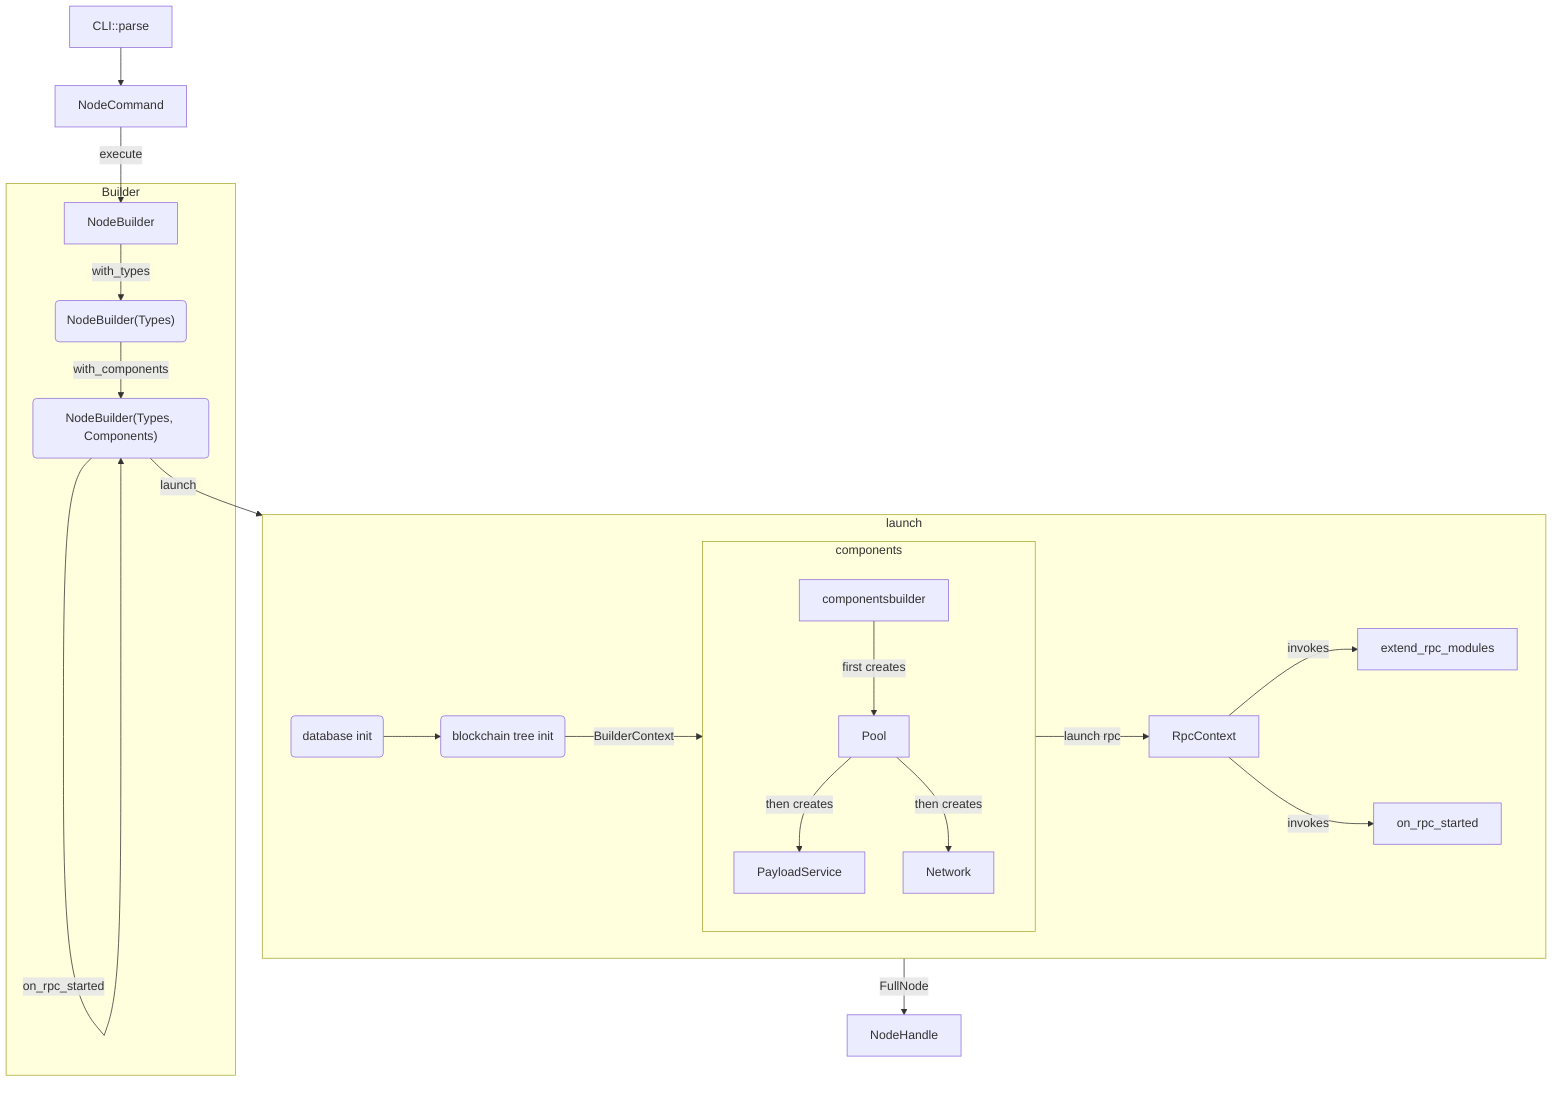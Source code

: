 graph TD;
    CLI::parse-->NodeCommand
    NodeCommand--execute-->NodeBuilder
    subgraph "Builder"
        NodeBuilder--"with_types"-->NodeBuilderT
        NodeBuilderT("NodeBuilder(Types)")--"with_components"-->NodeBuilderC
        NodeBuilderC("NodeBuilder(Types, Components)")--"extend_rpc_modules"-->NodeBuilderC
        NodeBuilderC--"on_rpc_started"-->NodeBuilderC
    end
    NodeBuilderC--"launch"-->launch
    subgraph launch
        database("database init")-->tree("blockchain tree init")
        tree--BuilderContext-->components{"build_components"}
        subgraph components
            componentsbuilder--"first creates"-->Pool
            Pool--"then creates"-->PayloadService
            Pool--"then creates"-->Network
        end
        components--"launch rpc"-->RpcContext
        RpcContext--invokes-->extend_rpc_modules
        RpcContext--invokes-->on_rpc_started
    end
    launch--"FullNode"-->NodeHandle
